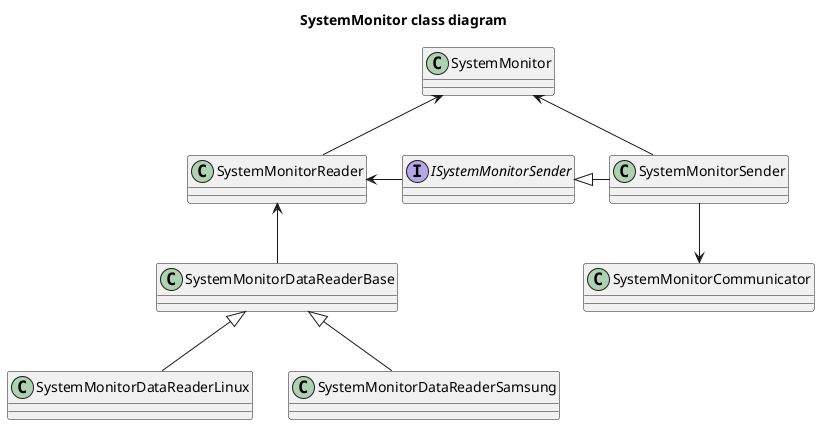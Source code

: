 
@startuml

title SystemMonitor class diagram

class SystemMonitor

interface ISystemMonitorSender
class SystemMonitorReader
class SystemMonitorDataReaderBase
class SystemMonitorDataReaderLinux
class SystemMonitorDataReaderSamsung
class SystemMonitorCommunicator

SystemMonitorReader -up-> SystemMonitor
SystemMonitorSender -up-> SystemMonitor

SystemMonitorDataReaderBase -up-> SystemMonitorReader
SystemMonitorDataReaderLinux -up-|> SystemMonitorDataReaderBase
SystemMonitorDataReaderSamsung -up-|> SystemMonitorDataReaderBase

ISystemMonitorSender -left-> SystemMonitorReader
SystemMonitorSender -left-|> ISystemMonitorSender
SystemMonitorSender -down-> SystemMonitorCommunicator

@enduml